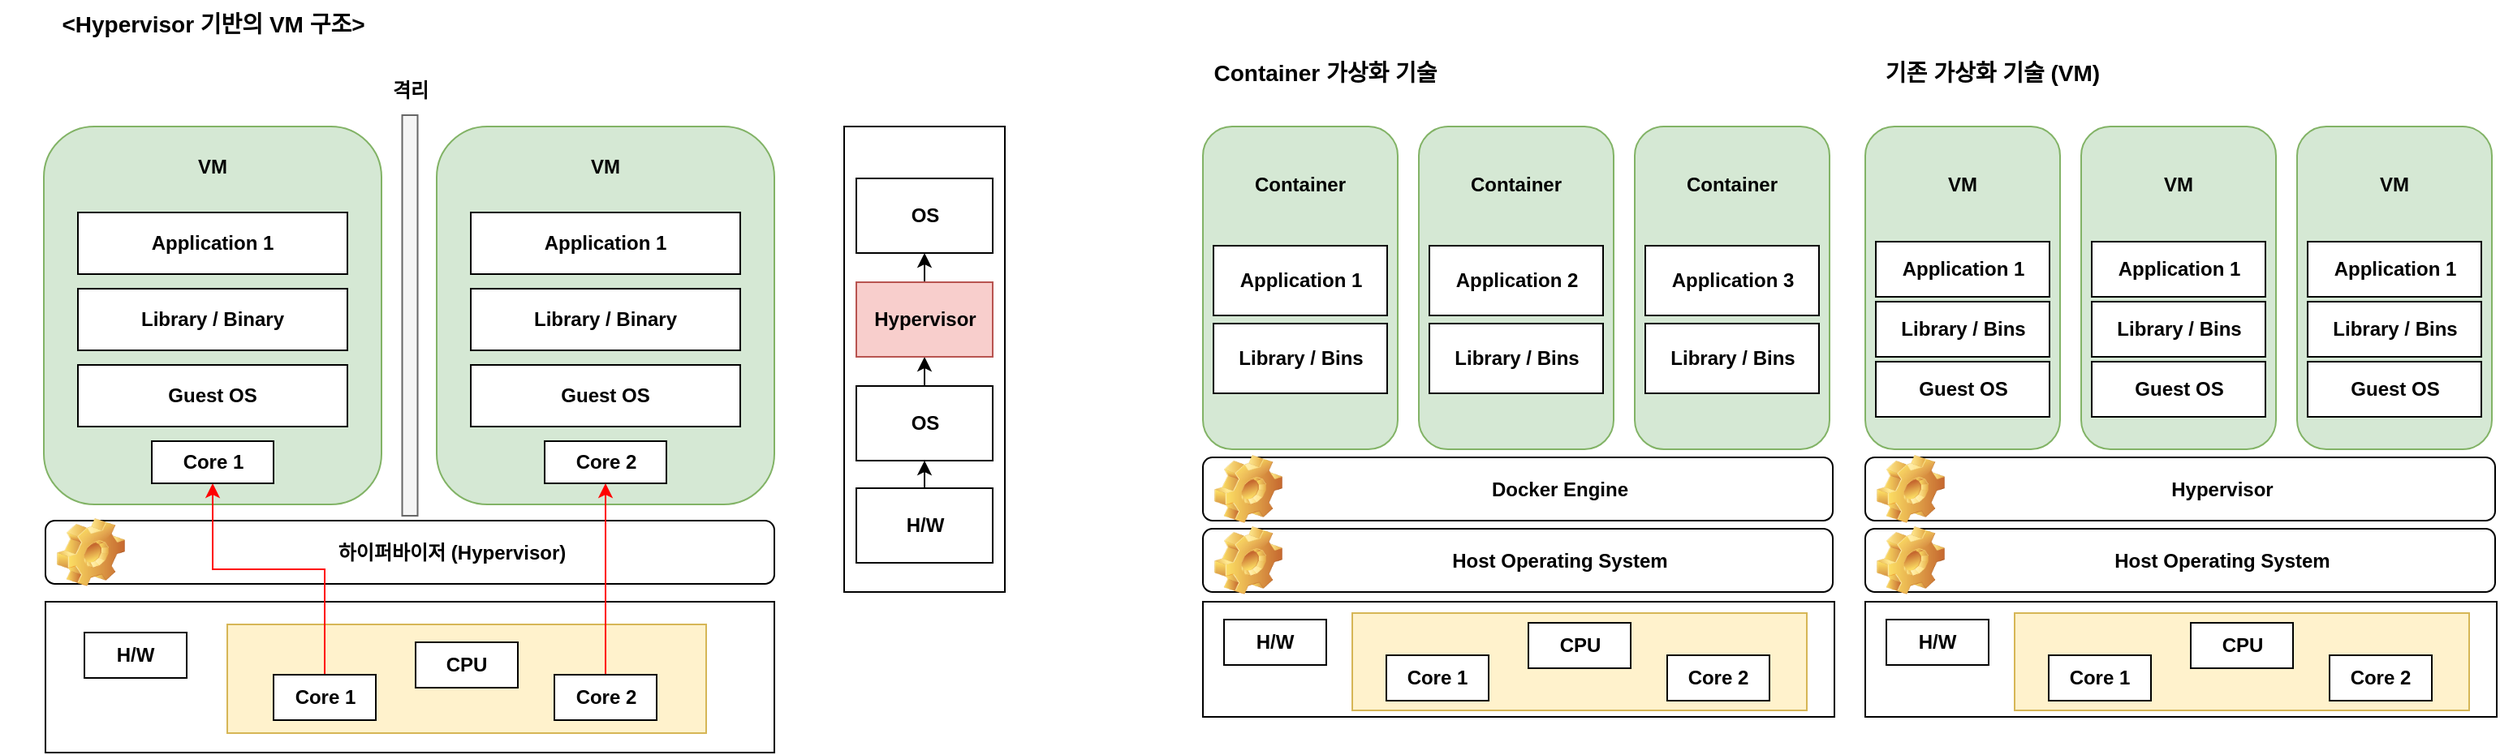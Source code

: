<mxfile version="21.3.0" type="github">
  <diagram name="페이지-1" id="b9hPvHxMqKQLV7_Slofh">
    <mxGraphModel dx="1531" dy="634" grid="0" gridSize="10" guides="1" tooltips="1" connect="1" arrows="1" fold="1" page="1" pageScale="1" pageWidth="100000" pageHeight="20000" math="0" shadow="0">
      <root>
        <mxCell id="0" />
        <mxCell id="1" parent="0" />
        <mxCell id="dhz5E3iuKjRYDUtLJkeY-23" value="" style="rounded=0;whiteSpace=wrap;html=1;" parent="1" vertex="1">
          <mxGeometry x="90" y="453" width="449" height="93" as="geometry" />
        </mxCell>
        <mxCell id="dhz5E3iuKjRYDUtLJkeY-1" value="" style="rounded=1;whiteSpace=wrap;html=1;fillColor=#d5e8d4;strokeColor=#82b366;" parent="1" vertex="1">
          <mxGeometry x="89" y="160" width="208" height="233" as="geometry" />
        </mxCell>
        <mxCell id="dhz5E3iuKjRYDUtLJkeY-2" value="&lt;b&gt;Application 1&lt;/b&gt;" style="rounded=0;whiteSpace=wrap;html=1;" parent="1" vertex="1">
          <mxGeometry x="110" y="213" width="166" height="38" as="geometry" />
        </mxCell>
        <mxCell id="dhz5E3iuKjRYDUtLJkeY-4" value="&lt;b&gt;Library / Binary&lt;/b&gt;" style="rounded=0;whiteSpace=wrap;html=1;" parent="1" vertex="1">
          <mxGeometry x="110" y="260" width="166" height="38" as="geometry" />
        </mxCell>
        <mxCell id="dhz5E3iuKjRYDUtLJkeY-5" value="&lt;b&gt;Guest OS&lt;/b&gt;" style="rounded=0;whiteSpace=wrap;html=1;" parent="1" vertex="1">
          <mxGeometry x="110" y="307" width="166" height="38" as="geometry" />
        </mxCell>
        <mxCell id="dhz5E3iuKjRYDUtLJkeY-6" value="&lt;b&gt;Core 1&lt;/b&gt;" style="rounded=0;whiteSpace=wrap;html=1;" parent="1" vertex="1">
          <mxGeometry x="155.5" y="354" width="75" height="26" as="geometry" />
        </mxCell>
        <mxCell id="dhz5E3iuKjRYDUtLJkeY-7" value="" style="rounded=1;whiteSpace=wrap;html=1;fillColor=#d5e8d4;strokeColor=#82b366;" parent="1" vertex="1">
          <mxGeometry x="331" y="160" width="208" height="233" as="geometry" />
        </mxCell>
        <mxCell id="dhz5E3iuKjRYDUtLJkeY-8" value="&lt;b&gt;Application 1&lt;/b&gt;" style="rounded=0;whiteSpace=wrap;html=1;" parent="1" vertex="1">
          <mxGeometry x="352" y="213" width="166" height="38" as="geometry" />
        </mxCell>
        <mxCell id="dhz5E3iuKjRYDUtLJkeY-9" value="&lt;b&gt;Library / Binary&lt;/b&gt;" style="rounded=0;whiteSpace=wrap;html=1;" parent="1" vertex="1">
          <mxGeometry x="352" y="260" width="166" height="38" as="geometry" />
        </mxCell>
        <mxCell id="dhz5E3iuKjRYDUtLJkeY-10" value="&lt;b&gt;Guest OS&lt;/b&gt;" style="rounded=0;whiteSpace=wrap;html=1;" parent="1" vertex="1">
          <mxGeometry x="352" y="307" width="166" height="38" as="geometry" />
        </mxCell>
        <mxCell id="dhz5E3iuKjRYDUtLJkeY-11" value="&lt;b&gt;Core 2&lt;/b&gt;" style="rounded=0;whiteSpace=wrap;html=1;" parent="1" vertex="1">
          <mxGeometry x="397.5" y="354" width="75" height="26" as="geometry" />
        </mxCell>
        <mxCell id="dhz5E3iuKjRYDUtLJkeY-12" value="&lt;b&gt;VM&lt;/b&gt;" style="text;html=1;strokeColor=none;fillColor=none;align=center;verticalAlign=middle;whiteSpace=wrap;rounded=0;" parent="1" vertex="1">
          <mxGeometry x="163" y="170" width="60" height="30" as="geometry" />
        </mxCell>
        <mxCell id="dhz5E3iuKjRYDUtLJkeY-13" value="&lt;b&gt;VM&lt;/b&gt;" style="text;html=1;strokeColor=none;fillColor=none;align=center;verticalAlign=middle;whiteSpace=wrap;rounded=0;" parent="1" vertex="1">
          <mxGeometry x="405" y="170" width="60" height="30" as="geometry" />
        </mxCell>
        <mxCell id="dhz5E3iuKjRYDUtLJkeY-14" value="하이퍼바이저 (Hypervisor)" style="label;whiteSpace=wrap;html=1;image=img/clipart/Gear_128x128.png;align=center;" parent="1" vertex="1">
          <mxGeometry x="90" y="403" width="449" height="39" as="geometry" />
        </mxCell>
        <mxCell id="dhz5E3iuKjRYDUtLJkeY-17" value="" style="rounded=0;whiteSpace=wrap;html=1;fillColor=#fff2cc;strokeColor=#d6b656;" parent="1" vertex="1">
          <mxGeometry x="202" y="467" width="295" height="67" as="geometry" />
        </mxCell>
        <mxCell id="dhz5E3iuKjRYDUtLJkeY-22" value="" style="rounded=0;whiteSpace=wrap;html=1;fillColor=#f5f5f5;fontColor=#333333;strokeColor=#666666;" parent="1" vertex="1">
          <mxGeometry x="309.75" y="153" width="9.5" height="247" as="geometry" />
        </mxCell>
        <mxCell id="dhz5E3iuKjRYDUtLJkeY-26" value="&lt;b&gt;H/W&lt;/b&gt;" style="rounded=0;whiteSpace=wrap;html=1;" parent="1" vertex="1">
          <mxGeometry x="114" y="472" width="63" height="28" as="geometry" />
        </mxCell>
        <mxCell id="dhz5E3iuKjRYDUtLJkeY-32" style="edgeStyle=orthogonalEdgeStyle;rounded=0;orthogonalLoop=1;jettySize=auto;html=1;exitX=0.5;exitY=0;exitDx=0;exitDy=0;entryX=0.5;entryY=1;entryDx=0;entryDy=0;strokeColor=#ff0000;" parent="1" source="dhz5E3iuKjRYDUtLJkeY-27" target="dhz5E3iuKjRYDUtLJkeY-6" edge="1">
          <mxGeometry relative="1" as="geometry">
            <Array as="points">
              <mxPoint x="262" y="433" />
              <mxPoint x="193" y="433" />
            </Array>
          </mxGeometry>
        </mxCell>
        <mxCell id="dhz5E3iuKjRYDUtLJkeY-27" value="&lt;b&gt;Core 1&lt;/b&gt;" style="rounded=0;whiteSpace=wrap;html=1;" parent="1" vertex="1">
          <mxGeometry x="230.5" y="498" width="63" height="28" as="geometry" />
        </mxCell>
        <mxCell id="dhz5E3iuKjRYDUtLJkeY-33" style="edgeStyle=orthogonalEdgeStyle;rounded=0;orthogonalLoop=1;jettySize=auto;html=1;exitX=0.5;exitY=0;exitDx=0;exitDy=0;entryX=0.5;entryY=1;entryDx=0;entryDy=0;strokeColor=#ff0000;" parent="1" source="dhz5E3iuKjRYDUtLJkeY-28" target="dhz5E3iuKjRYDUtLJkeY-11" edge="1">
          <mxGeometry relative="1" as="geometry" />
        </mxCell>
        <mxCell id="dhz5E3iuKjRYDUtLJkeY-28" value="&lt;b&gt;Core 2&lt;/b&gt;" style="rounded=0;whiteSpace=wrap;html=1;" parent="1" vertex="1">
          <mxGeometry x="403.5" y="498" width="63" height="28" as="geometry" />
        </mxCell>
        <mxCell id="dhz5E3iuKjRYDUtLJkeY-29" value="&lt;b&gt;CPU&lt;/b&gt;" style="rounded=0;whiteSpace=wrap;html=1;" parent="1" vertex="1">
          <mxGeometry x="318" y="478" width="63" height="28" as="geometry" />
        </mxCell>
        <mxCell id="dhz5E3iuKjRYDUtLJkeY-31" value="&lt;b&gt;격리&lt;/b&gt;" style="text;html=1;strokeColor=none;fillColor=none;align=center;verticalAlign=middle;whiteSpace=wrap;rounded=0;" parent="1" vertex="1">
          <mxGeometry x="284.5" y="123" width="60" height="30" as="geometry" />
        </mxCell>
        <mxCell id="dhz5E3iuKjRYDUtLJkeY-34" value="&lt;b&gt;&lt;font style=&quot;font-size: 14px;&quot;&gt;&amp;lt;Hypervisor 기반의 VM 구조&amp;gt;&lt;/font&gt;&lt;/b&gt;" style="text;html=1;strokeColor=none;fillColor=none;align=center;verticalAlign=middle;whiteSpace=wrap;rounded=0;" parent="1" vertex="1">
          <mxGeometry x="62.75" y="82" width="260.5" height="30" as="geometry" />
        </mxCell>
        <mxCell id="dhz5E3iuKjRYDUtLJkeY-35" value="" style="rounded=0;whiteSpace=wrap;html=1;" parent="1" vertex="1">
          <mxGeometry x="582" y="160" width="99" height="287" as="geometry" />
        </mxCell>
        <mxCell id="dhz5E3iuKjRYDUtLJkeY-42" style="edgeStyle=orthogonalEdgeStyle;rounded=0;orthogonalLoop=1;jettySize=auto;html=1;exitX=0.5;exitY=0;exitDx=0;exitDy=0;entryX=0.5;entryY=1;entryDx=0;entryDy=0;" parent="1" source="dhz5E3iuKjRYDUtLJkeY-37" target="dhz5E3iuKjRYDUtLJkeY-38" edge="1">
          <mxGeometry relative="1" as="geometry" />
        </mxCell>
        <mxCell id="dhz5E3iuKjRYDUtLJkeY-37" value="&lt;b&gt;H/W&lt;/b&gt;" style="rounded=0;whiteSpace=wrap;html=1;" parent="1" vertex="1">
          <mxGeometry x="589.5" y="383" width="84" height="46" as="geometry" />
        </mxCell>
        <mxCell id="dhz5E3iuKjRYDUtLJkeY-43" style="edgeStyle=orthogonalEdgeStyle;rounded=0;orthogonalLoop=1;jettySize=auto;html=1;exitX=0.5;exitY=0;exitDx=0;exitDy=0;entryX=0.5;entryY=1;entryDx=0;entryDy=0;" parent="1" source="dhz5E3iuKjRYDUtLJkeY-38" target="dhz5E3iuKjRYDUtLJkeY-39" edge="1">
          <mxGeometry relative="1" as="geometry" />
        </mxCell>
        <mxCell id="dhz5E3iuKjRYDUtLJkeY-38" value="&lt;b&gt;OS&lt;/b&gt;" style="rounded=0;whiteSpace=wrap;html=1;" parent="1" vertex="1">
          <mxGeometry x="589.5" y="320" width="84" height="46" as="geometry" />
        </mxCell>
        <mxCell id="dhz5E3iuKjRYDUtLJkeY-44" style="edgeStyle=orthogonalEdgeStyle;rounded=0;orthogonalLoop=1;jettySize=auto;html=1;exitX=0.5;exitY=0;exitDx=0;exitDy=0;entryX=0.5;entryY=1;entryDx=0;entryDy=0;" parent="1" source="dhz5E3iuKjRYDUtLJkeY-39" target="dhz5E3iuKjRYDUtLJkeY-40" edge="1">
          <mxGeometry relative="1" as="geometry" />
        </mxCell>
        <mxCell id="dhz5E3iuKjRYDUtLJkeY-39" value="&lt;b&gt;Hypervisor&lt;/b&gt;" style="rounded=0;whiteSpace=wrap;html=1;fillColor=#f8cecc;strokeColor=#b85450;" parent="1" vertex="1">
          <mxGeometry x="589.5" y="256" width="84" height="46" as="geometry" />
        </mxCell>
        <mxCell id="dhz5E3iuKjRYDUtLJkeY-40" value="&lt;b&gt;OS&lt;/b&gt;" style="rounded=0;whiteSpace=wrap;html=1;" parent="1" vertex="1">
          <mxGeometry x="589.5" y="192" width="84" height="46" as="geometry" />
        </mxCell>
        <mxCell id="9ESVD-fRmzv4yYBRUQVf-2" value="" style="rounded=1;whiteSpace=wrap;html=1;fillColor=#d5e8d4;strokeColor=#82b366;" vertex="1" parent="1">
          <mxGeometry x="803" y="160" width="120" height="199" as="geometry" />
        </mxCell>
        <mxCell id="9ESVD-fRmzv4yYBRUQVf-3" value="" style="rounded=1;whiteSpace=wrap;html=1;fillColor=#d5e8d4;strokeColor=#82b366;" vertex="1" parent="1">
          <mxGeometry x="936" y="160" width="120" height="199" as="geometry" />
        </mxCell>
        <mxCell id="9ESVD-fRmzv4yYBRUQVf-4" value="" style="rounded=1;whiteSpace=wrap;html=1;fillColor=#d5e8d4;strokeColor=#82b366;" vertex="1" parent="1">
          <mxGeometry x="1069" y="160" width="120" height="199" as="geometry" />
        </mxCell>
        <mxCell id="9ESVD-fRmzv4yYBRUQVf-5" value="Application 1" style="rounded=0;whiteSpace=wrap;html=1;fontStyle=1" vertex="1" parent="1">
          <mxGeometry x="809.5" y="233.5" width="107" height="43" as="geometry" />
        </mxCell>
        <mxCell id="9ESVD-fRmzv4yYBRUQVf-6" value="Library / Bins" style="rounded=0;whiteSpace=wrap;html=1;fontStyle=1" vertex="1" parent="1">
          <mxGeometry x="809.5" y="281.5" width="107" height="43" as="geometry" />
        </mxCell>
        <mxCell id="9ESVD-fRmzv4yYBRUQVf-8" value="Application 2" style="rounded=0;whiteSpace=wrap;html=1;fontStyle=1" vertex="1" parent="1">
          <mxGeometry x="942.5" y="233.5" width="107" height="43" as="geometry" />
        </mxCell>
        <mxCell id="9ESVD-fRmzv4yYBRUQVf-9" value="Library / Bins" style="rounded=0;whiteSpace=wrap;html=1;fontStyle=1" vertex="1" parent="1">
          <mxGeometry x="942.5" y="281.5" width="107" height="43" as="geometry" />
        </mxCell>
        <mxCell id="9ESVD-fRmzv4yYBRUQVf-10" value="Application 3" style="rounded=0;whiteSpace=wrap;html=1;fontStyle=1" vertex="1" parent="1">
          <mxGeometry x="1075.5" y="233.5" width="107" height="43" as="geometry" />
        </mxCell>
        <mxCell id="9ESVD-fRmzv4yYBRUQVf-11" value="Library / Bins" style="rounded=0;whiteSpace=wrap;html=1;fontStyle=1" vertex="1" parent="1">
          <mxGeometry x="1075.5" y="281.5" width="107" height="43" as="geometry" />
        </mxCell>
        <mxCell id="9ESVD-fRmzv4yYBRUQVf-12" value="Container" style="text;html=1;strokeColor=none;fillColor=none;align=center;verticalAlign=middle;whiteSpace=wrap;rounded=0;fontStyle=1" vertex="1" parent="1">
          <mxGeometry x="833" y="181" width="60" height="30" as="geometry" />
        </mxCell>
        <mxCell id="9ESVD-fRmzv4yYBRUQVf-13" value="Container" style="text;html=1;strokeColor=none;fillColor=none;align=center;verticalAlign=middle;whiteSpace=wrap;rounded=0;fontStyle=1" vertex="1" parent="1">
          <mxGeometry x="966" y="181" width="60" height="30" as="geometry" />
        </mxCell>
        <mxCell id="9ESVD-fRmzv4yYBRUQVf-14" value="Container" style="text;html=1;strokeColor=none;fillColor=none;align=center;verticalAlign=middle;whiteSpace=wrap;rounded=0;fontStyle=1" vertex="1" parent="1">
          <mxGeometry x="1099" y="181" width="60" height="30" as="geometry" />
        </mxCell>
        <mxCell id="9ESVD-fRmzv4yYBRUQVf-15" value="Docker Engine" style="label;whiteSpace=wrap;html=1;image=img/clipart/Gear_128x128.png;align=center;" vertex="1" parent="1">
          <mxGeometry x="803" y="364" width="388" height="39" as="geometry" />
        </mxCell>
        <mxCell id="9ESVD-fRmzv4yYBRUQVf-17" value="Host Operating System" style="label;whiteSpace=wrap;html=1;image=img/clipart/Gear_128x128.png;align=center;" vertex="1" parent="1">
          <mxGeometry x="803" y="408" width="388" height="39" as="geometry" />
        </mxCell>
        <mxCell id="9ESVD-fRmzv4yYBRUQVf-18" value="" style="rounded=0;whiteSpace=wrap;html=1;" vertex="1" parent="1">
          <mxGeometry x="803" y="453" width="389" height="71" as="geometry" />
        </mxCell>
        <mxCell id="9ESVD-fRmzv4yYBRUQVf-19" value="" style="rounded=0;whiteSpace=wrap;html=1;fillColor=#fff2cc;strokeColor=#d6b656;" vertex="1" parent="1">
          <mxGeometry x="895" y="460" width="280" height="60" as="geometry" />
        </mxCell>
        <mxCell id="9ESVD-fRmzv4yYBRUQVf-20" value="&lt;b&gt;H/W&lt;/b&gt;" style="rounded=0;whiteSpace=wrap;html=1;" vertex="1" parent="1">
          <mxGeometry x="816" y="464" width="63" height="28" as="geometry" />
        </mxCell>
        <mxCell id="9ESVD-fRmzv4yYBRUQVf-21" value="&lt;b&gt;Core 1&lt;/b&gt;" style="rounded=0;whiteSpace=wrap;html=1;" vertex="1" parent="1">
          <mxGeometry x="916" y="486" width="63" height="28" as="geometry" />
        </mxCell>
        <mxCell id="9ESVD-fRmzv4yYBRUQVf-22" value="&lt;b&gt;Core 2&lt;/b&gt;" style="rounded=0;whiteSpace=wrap;html=1;" vertex="1" parent="1">
          <mxGeometry x="1089" y="486" width="63" height="28" as="geometry" />
        </mxCell>
        <mxCell id="9ESVD-fRmzv4yYBRUQVf-23" value="&lt;b&gt;CPU&lt;/b&gt;" style="rounded=0;whiteSpace=wrap;html=1;" vertex="1" parent="1">
          <mxGeometry x="1003.5" y="466" width="63" height="28" as="geometry" />
        </mxCell>
        <mxCell id="9ESVD-fRmzv4yYBRUQVf-44" value="" style="rounded=1;whiteSpace=wrap;html=1;fillColor=#d5e8d4;strokeColor=#82b366;" vertex="1" parent="1">
          <mxGeometry x="1211" y="160" width="120" height="199" as="geometry" />
        </mxCell>
        <mxCell id="9ESVD-fRmzv4yYBRUQVf-45" value="" style="rounded=1;whiteSpace=wrap;html=1;fillColor=#d5e8d4;strokeColor=#82b366;" vertex="1" parent="1">
          <mxGeometry x="1344" y="160" width="120" height="199" as="geometry" />
        </mxCell>
        <mxCell id="9ESVD-fRmzv4yYBRUQVf-46" value="" style="rounded=1;whiteSpace=wrap;html=1;fillColor=#d5e8d4;strokeColor=#82b366;" vertex="1" parent="1">
          <mxGeometry x="1477" y="160" width="120" height="199" as="geometry" />
        </mxCell>
        <mxCell id="9ESVD-fRmzv4yYBRUQVf-47" value="Application 1" style="rounded=0;whiteSpace=wrap;html=1;fontStyle=1" vertex="1" parent="1">
          <mxGeometry x="1217.5" y="231" width="107" height="34" as="geometry" />
        </mxCell>
        <mxCell id="9ESVD-fRmzv4yYBRUQVf-53" value="VM" style="text;html=1;strokeColor=none;fillColor=none;align=center;verticalAlign=middle;whiteSpace=wrap;rounded=0;fontStyle=1" vertex="1" parent="1">
          <mxGeometry x="1241" y="181" width="60" height="30" as="geometry" />
        </mxCell>
        <mxCell id="9ESVD-fRmzv4yYBRUQVf-54" value="VM" style="text;html=1;strokeColor=none;fillColor=none;align=center;verticalAlign=middle;whiteSpace=wrap;rounded=0;fontStyle=1" vertex="1" parent="1">
          <mxGeometry x="1374" y="181" width="60" height="30" as="geometry" />
        </mxCell>
        <mxCell id="9ESVD-fRmzv4yYBRUQVf-55" value="VM" style="text;html=1;strokeColor=none;fillColor=none;align=center;verticalAlign=middle;whiteSpace=wrap;rounded=0;fontStyle=1" vertex="1" parent="1">
          <mxGeometry x="1507" y="181" width="60" height="30" as="geometry" />
        </mxCell>
        <mxCell id="9ESVD-fRmzv4yYBRUQVf-56" value="Hypervisor" style="label;whiteSpace=wrap;html=1;image=img/clipart/Gear_128x128.png;align=center;" vertex="1" parent="1">
          <mxGeometry x="1211" y="364" width="388" height="39" as="geometry" />
        </mxCell>
        <mxCell id="9ESVD-fRmzv4yYBRUQVf-57" value="Host Operating System" style="label;whiteSpace=wrap;html=1;image=img/clipart/Gear_128x128.png;align=center;" vertex="1" parent="1">
          <mxGeometry x="1211" y="408" width="388" height="39" as="geometry" />
        </mxCell>
        <mxCell id="9ESVD-fRmzv4yYBRUQVf-58" value="" style="rounded=0;whiteSpace=wrap;html=1;" vertex="1" parent="1">
          <mxGeometry x="1211" y="453" width="389" height="71" as="geometry" />
        </mxCell>
        <mxCell id="9ESVD-fRmzv4yYBRUQVf-59" value="" style="rounded=0;whiteSpace=wrap;html=1;fillColor=#fff2cc;strokeColor=#d6b656;" vertex="1" parent="1">
          <mxGeometry x="1303" y="460" width="280" height="60" as="geometry" />
        </mxCell>
        <mxCell id="9ESVD-fRmzv4yYBRUQVf-60" value="&lt;b&gt;H/W&lt;/b&gt;" style="rounded=0;whiteSpace=wrap;html=1;" vertex="1" parent="1">
          <mxGeometry x="1224" y="464" width="63" height="28" as="geometry" />
        </mxCell>
        <mxCell id="9ESVD-fRmzv4yYBRUQVf-61" value="&lt;b&gt;Core 1&lt;/b&gt;" style="rounded=0;whiteSpace=wrap;html=1;" vertex="1" parent="1">
          <mxGeometry x="1324" y="486" width="63" height="28" as="geometry" />
        </mxCell>
        <mxCell id="9ESVD-fRmzv4yYBRUQVf-62" value="&lt;b&gt;Core 2&lt;/b&gt;" style="rounded=0;whiteSpace=wrap;html=1;" vertex="1" parent="1">
          <mxGeometry x="1497" y="486" width="63" height="28" as="geometry" />
        </mxCell>
        <mxCell id="9ESVD-fRmzv4yYBRUQVf-63" value="&lt;b&gt;CPU&lt;/b&gt;" style="rounded=0;whiteSpace=wrap;html=1;" vertex="1" parent="1">
          <mxGeometry x="1411.5" y="466" width="63" height="28" as="geometry" />
        </mxCell>
        <mxCell id="9ESVD-fRmzv4yYBRUQVf-65" value="Library / Bins" style="rounded=0;whiteSpace=wrap;html=1;fontStyle=1" vertex="1" parent="1">
          <mxGeometry x="1217.5" y="268" width="107" height="34" as="geometry" />
        </mxCell>
        <mxCell id="9ESVD-fRmzv4yYBRUQVf-66" value="Guest OS" style="rounded=0;whiteSpace=wrap;html=1;fontStyle=1" vertex="1" parent="1">
          <mxGeometry x="1217.5" y="305" width="107" height="34" as="geometry" />
        </mxCell>
        <mxCell id="9ESVD-fRmzv4yYBRUQVf-67" value="Application 1" style="rounded=0;whiteSpace=wrap;html=1;fontStyle=1" vertex="1" parent="1">
          <mxGeometry x="1350.5" y="231" width="107" height="34" as="geometry" />
        </mxCell>
        <mxCell id="9ESVD-fRmzv4yYBRUQVf-68" value="Library / Bins" style="rounded=0;whiteSpace=wrap;html=1;fontStyle=1" vertex="1" parent="1">
          <mxGeometry x="1350.5" y="268" width="107" height="34" as="geometry" />
        </mxCell>
        <mxCell id="9ESVD-fRmzv4yYBRUQVf-69" value="Guest OS" style="rounded=0;whiteSpace=wrap;html=1;fontStyle=1" vertex="1" parent="1">
          <mxGeometry x="1350.5" y="305" width="107" height="34" as="geometry" />
        </mxCell>
        <mxCell id="9ESVD-fRmzv4yYBRUQVf-70" value="Application 1" style="rounded=0;whiteSpace=wrap;html=1;fontStyle=1" vertex="1" parent="1">
          <mxGeometry x="1483.5" y="231" width="107" height="34" as="geometry" />
        </mxCell>
        <mxCell id="9ESVD-fRmzv4yYBRUQVf-71" value="Library / Bins" style="rounded=0;whiteSpace=wrap;html=1;fontStyle=1" vertex="1" parent="1">
          <mxGeometry x="1483.5" y="268" width="107" height="34" as="geometry" />
        </mxCell>
        <mxCell id="9ESVD-fRmzv4yYBRUQVf-72" value="Guest OS" style="rounded=0;whiteSpace=wrap;html=1;fontStyle=1" vertex="1" parent="1">
          <mxGeometry x="1483.5" y="305" width="107" height="34" as="geometry" />
        </mxCell>
        <mxCell id="9ESVD-fRmzv4yYBRUQVf-73" value="&lt;span style=&quot;font-size: 14px;&quot;&gt;&lt;b&gt;Container 가상화 기술&lt;/b&gt;&lt;/span&gt;" style="text;html=1;strokeColor=none;fillColor=none;align=center;verticalAlign=middle;whiteSpace=wrap;rounded=0;" vertex="1" parent="1">
          <mxGeometry x="748" y="112" width="260.5" height="30" as="geometry" />
        </mxCell>
        <mxCell id="9ESVD-fRmzv4yYBRUQVf-74" value="&lt;span style=&quot;font-size: 14px;&quot;&gt;&lt;b&gt;기존 가상화 기술 (VM)&lt;/b&gt;&lt;/span&gt;" style="text;html=1;strokeColor=none;fillColor=none;align=center;verticalAlign=middle;whiteSpace=wrap;rounded=0;" vertex="1" parent="1">
          <mxGeometry x="1159" y="112" width="260.5" height="30" as="geometry" />
        </mxCell>
        <mxCell id="9ESVD-fRmzv4yYBRUQVf-75" style="edgeStyle=orthogonalEdgeStyle;rounded=0;orthogonalLoop=1;jettySize=auto;html=1;exitX=0.5;exitY=1;exitDx=0;exitDy=0;fillColor=#d5e8d4;strokeColor=#82b366;" edge="1" parent="1" source="9ESVD-fRmzv4yYBRUQVf-2" target="9ESVD-fRmzv4yYBRUQVf-2">
          <mxGeometry relative="1" as="geometry" />
        </mxCell>
      </root>
    </mxGraphModel>
  </diagram>
</mxfile>
